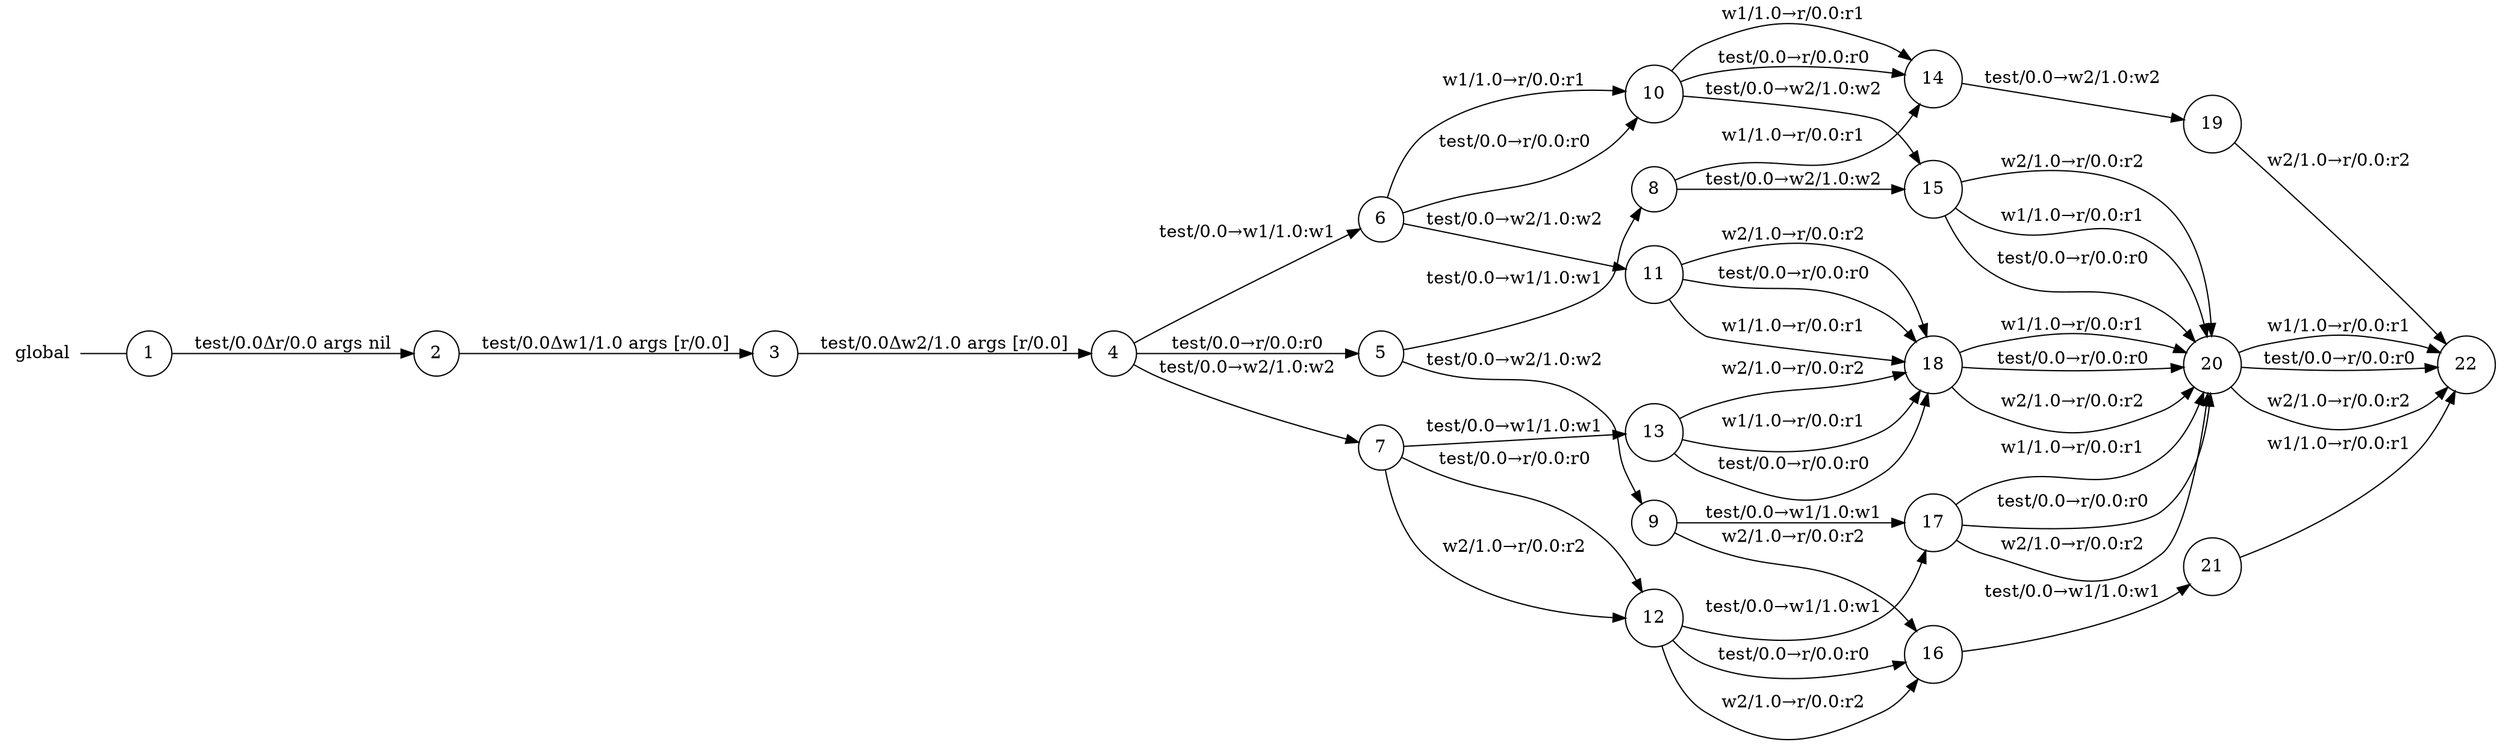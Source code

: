 digraph global {
	rankdir="LR";
	n_0 [label="global", shape="plaintext"];
	n_1 [id="20", shape=circle, label="20"];
	n_2 [id="5", shape=circle, label="5"];
	n_3 [id="15", shape=circle, label="15"];
	n_4 [id="19", shape=circle, label="19"];
	n_5 [id="12", shape=circle, label="12"];
	n_6 [id="11", shape=circle, label="11"];
	n_7 [id="17", shape=circle, label="17"];
	n_8 [id="18", shape=circle, label="18"];
	n_9 [id="14", shape=circle, label="14"];
	n_10 [id="6", shape=circle, label="6"];
	n_11 [id="13", shape=circle, label="13"];
	n_12 [id="10", shape=circle, label="10"];
	n_13 [id="22", shape=circle, label="22"];
	n_14 [id="1", shape=circle, label="1"];
	n_0 -> n_14 [arrowhead=none];
	n_15 [id="9", shape=circle, label="9"];
	n_16 [id="2", shape=circle, label="2"];
	n_17 [id="21", shape=circle, label="21"];
	n_18 [id="8", shape=circle, label="8"];
	n_19 [id="4", shape=circle, label="4"];
	n_20 [id="7", shape=circle, label="7"];
	n_21 [id="3", shape=circle, label="3"];
	n_22 [id="16", shape=circle, label="16"];

	n_5 -> n_22 [id="[$e|24]", label="w2/1.0→r/0.0:r2"];
	n_3 -> n_1 [id="[$e|36]", label="test/0.0→r/0.0:r0"];
	n_20 -> n_11 [id="[$e|13]", label="test/0.0→w1/1.0:w1"];
	n_6 -> n_8 [id="[$e|21]", label="test/0.0→r/0.0:r0"];
	n_8 -> n_1 [id="[$e|38]", label="w2/1.0→r/0.0:r2"];
	n_15 -> n_7 [id="[$e|17]", label="test/0.0→w1/1.0:w1"];
	n_7 -> n_1 [id="[$e|34]", label="w2/1.0→r/0.0:r2"];
	n_17 -> n_13 [id="[$e|44]", label="w1/1.0→r/0.0:r1"];
	n_11 -> n_8 [id="[$e|27]", label="test/0.0→r/0.0:r0"];
	n_3 -> n_1 [id="[$e|32]", label="w2/1.0→r/0.0:r2"];
	n_9 -> n_4 [id="[$e|30]", label="test/0.0→w2/1.0:w2"];
	n_6 -> n_8 [id="[$e|22]", label="w1/1.0→r/0.0:r1"];
	n_21 -> n_19 [id="[$e|2]", label="test/0.0Δw2/1.0 args [r/0.0]"];
	n_3 -> n_1 [id="[$e|31]", label="w1/1.0→r/0.0:r1"];
	n_19 -> n_2 [id="[$e|3]", label="test/0.0→r/0.0:r0"];
	n_11 -> n_8 [id="[$e|28]", label="w2/1.0→r/0.0:r2"];
	n_2 -> n_15 [id="[$e|7]", label="test/0.0→w2/1.0:w2"];
	n_1 -> n_13 [id="[$e|42]", label="w2/1.0→r/0.0:r2"];
	n_1 -> n_13 [id="[$e|43]", label="w1/1.0→r/0.0:r1"];
	n_11 -> n_8 [id="[$e|29]", label="w1/1.0→r/0.0:r1"];
	n_1 -> n_13 [id="[$e|45]", label="test/0.0→r/0.0:r0"];
	n_12 -> n_3 [id="[$e|19]", label="test/0.0→w2/1.0:w2"];
	n_10 -> n_12 [id="[$e|8]", label="test/0.0→r/0.0:r0"];
	n_20 -> n_5 [id="[$e|12]", label="w2/1.0→r/0.0:r2"];
	n_10 -> n_12 [id="[$e|9]", label="w1/1.0→r/0.0:r1"];
	n_22 -> n_17 [id="[$e|33]", label="test/0.0→w1/1.0:w1"];
	n_7 -> n_1 [id="[$e|35]", label="w1/1.0→r/0.0:r1"];
	n_5 -> n_7 [id="[$e|25]", label="test/0.0→w1/1.0:w1"];
	n_7 -> n_1 [id="[$e|40]", label="test/0.0→r/0.0:r0"];
	n_8 -> n_1 [id="[$e|37]", label="w1/1.0→r/0.0:r1"];
	n_20 -> n_5 [id="[$e|11]", label="test/0.0→r/0.0:r0"];
	n_19 -> n_10 [id="[$e|4]", label="test/0.0→w1/1.0:w1"];
	n_5 -> n_22 [id="[$e|26]", label="test/0.0→r/0.0:r0"];
	n_18 -> n_9 [id="[$e|14]", label="w1/1.0→r/0.0:r1"];
	n_12 -> n_9 [id="[$e|20]", label="test/0.0→r/0.0:r0"];
	n_4 -> n_13 [id="[$e|41]", label="w2/1.0→r/0.0:r2"];
	n_15 -> n_22 [id="[$e|16]", label="w2/1.0→r/0.0:r2"];
	n_14 -> n_16 [id="[$e|0]", label="test/0.0Δr/0.0 args nil"];
	n_12 -> n_9 [id="[$e|18]", label="w1/1.0→r/0.0:r1"];
	n_8 -> n_1 [id="[$e|39]", label="test/0.0→r/0.0:r0"];
	n_18 -> n_3 [id="[$e|15]", label="test/0.0→w2/1.0:w2"];
	n_10 -> n_6 [id="[$e|10]", label="test/0.0→w2/1.0:w2"];
	n_6 -> n_8 [id="[$e|23]", label="w2/1.0→r/0.0:r2"];
	n_2 -> n_18 [id="[$e|6]", label="test/0.0→w1/1.0:w1"];
	n_19 -> n_20 [id="[$e|5]", label="test/0.0→w2/1.0:w2"];
	n_16 -> n_21 [id="[$e|1]", label="test/0.0Δw1/1.0 args [r/0.0]"];
}
